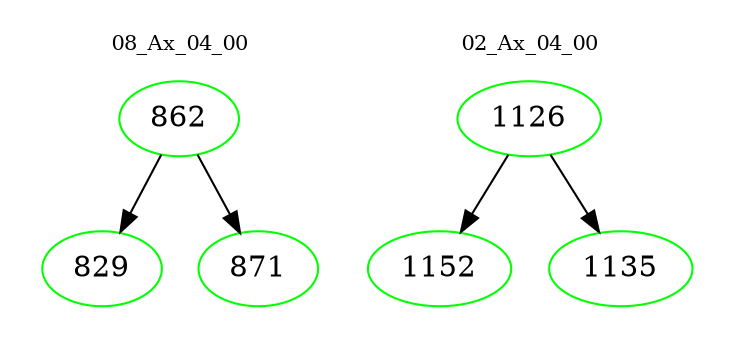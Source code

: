 digraph{
subgraph cluster_0 {
color = white
label = "08_Ax_04_00";
fontsize=10;
T0_862 [label="862", color="green"]
T0_862 -> T0_829 [color="black"]
T0_829 [label="829", color="green"]
T0_862 -> T0_871 [color="black"]
T0_871 [label="871", color="green"]
}
subgraph cluster_1 {
color = white
label = "02_Ax_04_00";
fontsize=10;
T1_1126 [label="1126", color="green"]
T1_1126 -> T1_1152 [color="black"]
T1_1152 [label="1152", color="green"]
T1_1126 -> T1_1135 [color="black"]
T1_1135 [label="1135", color="green"]
}
}
